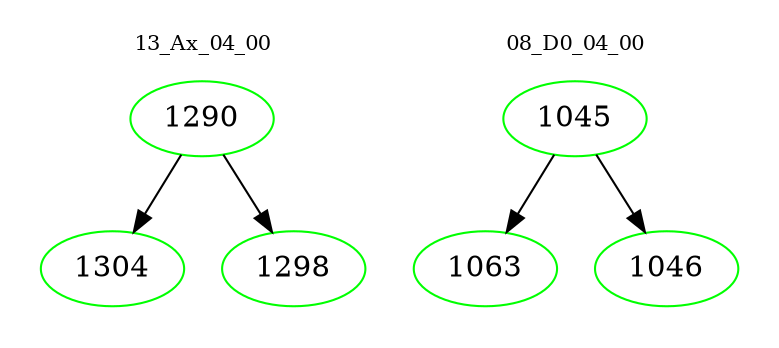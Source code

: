 digraph{
subgraph cluster_0 {
color = white
label = "13_Ax_04_00";
fontsize=10;
T0_1290 [label="1290", color="green"]
T0_1290 -> T0_1304 [color="black"]
T0_1304 [label="1304", color="green"]
T0_1290 -> T0_1298 [color="black"]
T0_1298 [label="1298", color="green"]
}
subgraph cluster_1 {
color = white
label = "08_D0_04_00";
fontsize=10;
T1_1045 [label="1045", color="green"]
T1_1045 -> T1_1063 [color="black"]
T1_1063 [label="1063", color="green"]
T1_1045 -> T1_1046 [color="black"]
T1_1046 [label="1046", color="green"]
}
}
